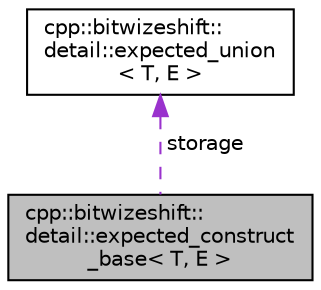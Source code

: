 digraph "cpp::bitwizeshift::detail::expected_construct_base&lt; T, E &gt;"
{
  edge [fontname="Helvetica",fontsize="10",labelfontname="Helvetica",labelfontsize="10"];
  node [fontname="Helvetica",fontsize="10",shape=record];
  Node2 [label="cpp::bitwizeshift::\ldetail::expected_construct\l_base\< T, E \>",height=0.2,width=0.4,color="black", fillcolor="grey75", style="filled", fontcolor="black"];
  Node3 -> Node2 [dir="back",color="darkorchid3",fontsize="10",style="dashed",label=" storage" ,fontname="Helvetica"];
  Node3 [label="cpp::bitwizeshift::\ldetail::expected_union\l\< T, E \>",height=0.2,width=0.4,color="black", fillcolor="white", style="filled",URL="$d4/d36/structcpp_1_1bitwizeshift_1_1detail_1_1expected__union.html"];
}
